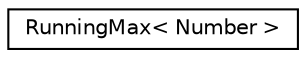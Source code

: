 digraph "Graphical Class Hierarchy"
{
 // LATEX_PDF_SIZE
  edge [fontname="Helvetica",fontsize="10",labelfontname="Helvetica",labelfontsize="10"];
  node [fontname="Helvetica",fontsize="10",shape=record];
  rankdir="LR";
  Node0 [label="RunningMax\< Number \>",height=0.2,width=0.4,color="black", fillcolor="white", style="filled",URL="$classoperations__research_1_1_running_max.html",tooltip=" "];
}
